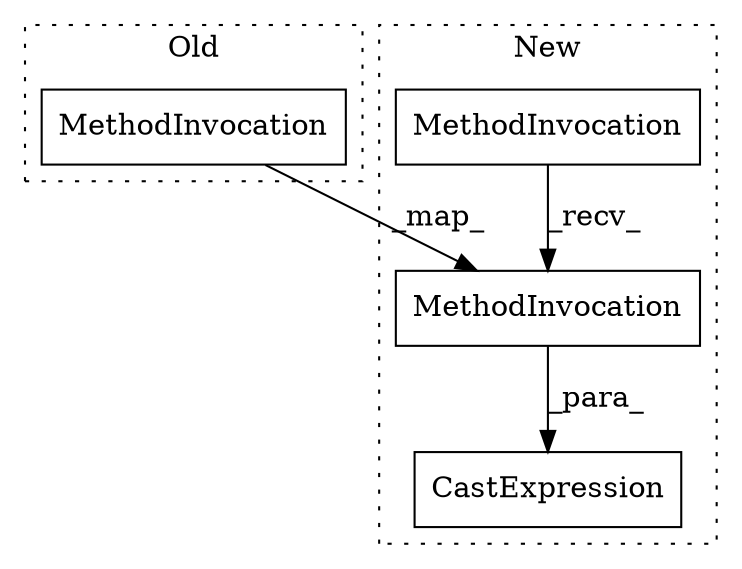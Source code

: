 digraph G {
subgraph cluster0 {
2 [label="MethodInvocation" a="32" s="57472,57537" l="13,1" shape="box"];
label = "Old";
style="dotted";
}
subgraph cluster1 {
1 [label="CastExpression" a="11" s="56950" l="20" shape="box"];
3 [label="MethodInvocation" a="32" s="56683,56714" l="11,1" shape="box"];
4 [label="MethodInvocation" a="32" s="56716" l="9" shape="box"];
label = "New";
style="dotted";
}
2 -> 4 [label="_map_"];
3 -> 4 [label="_recv_"];
4 -> 1 [label="_para_"];
}